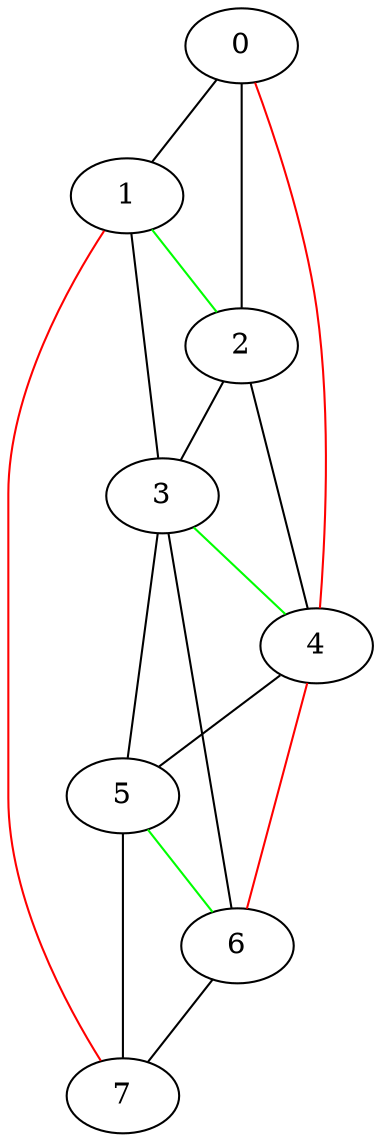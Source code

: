 graph G {
0[pos = "0, 0!"];
1[pos = "80, 0!"];
2[pos = "59.9917, 40.0124!"];
3[pos = "119.997, 70.0017!"];
4[pos = "20.0055, 90.0233!"];
5[pos = "100.018, 150.007!"];
6[pos = "150.005, 99.9935!"];
7[pos = "190.023, 169.983!"];
0--1 [color="black", penwidth = "1"];
0--2 [color="black", penwidth = "1"];
1--2 [color="green", penwidth = "1"];
1--3 [color="black", penwidth = "1"];
2--3 [color="black", penwidth = "1"];
2--4 [color="black", penwidth = "1"];
3--4 [color="green", penwidth = "1"];
3--5 [color="black", penwidth = "1"];
4--5 [color="black", penwidth = "1"];
3--6 [color="black", penwidth = "1"];
5--6 [color="green", penwidth = "1"];
5--7 [color="black", penwidth = "1"];
6--7 [color="black", penwidth = "1"];
0--4 [color="red", penwidth = "1"];
4--6 [color="red", penwidth = "1"];
1--7 [color="red", penwidth = "1"];
}
